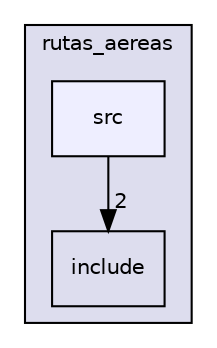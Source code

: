 digraph "rutas_aereas/src" {
  compound=true
  node [ fontsize="10", fontname="Helvetica"];
  edge [ labelfontsize="10", labelfontname="Helvetica"];
  subgraph clusterdir_99a846cfddeb688341ec01d5a782e057 {
    graph [ bgcolor="#ddddee", pencolor="black", label="rutas_aereas" fontname="Helvetica", fontsize="10", URL="dir_99a846cfddeb688341ec01d5a782e057.html"]
  dir_a3eb7bf00e161954cd18095a53f16466 [shape=box label="include" URL="dir_a3eb7bf00e161954cd18095a53f16466.html"];
  dir_08a3db362685a0d1c4866ae105db899b [shape=box, label="src", style="filled", fillcolor="#eeeeff", pencolor="black", URL="dir_08a3db362685a0d1c4866ae105db899b.html"];
  }
  dir_08a3db362685a0d1c4866ae105db899b->dir_a3eb7bf00e161954cd18095a53f16466 [headlabel="2", labeldistance=1.5 headhref="dir_000003_000002.html"];
}
